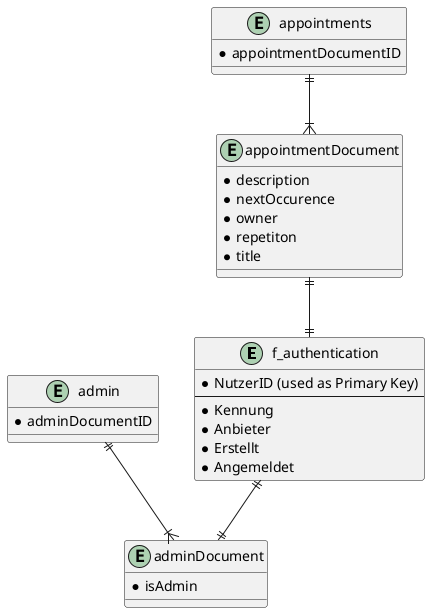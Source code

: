 @startuml Database 

entity f_authentication {
    * NutzerID (used as Primary Key)
    --
    * Kennung
    * Anbieter
    * Erstellt
    * Angemeldet
}

entity admin {
    * adminDocumentID
}

entity adminDocument{
    * isAdmin
}

entity appointments {
    * appointmentDocumentID
}

entity appointmentDocument {
    * description
    * nextOccurence
    * owner
    * repetiton
    * title
}


admin ||--|{ adminDocument
appointments ||--|{ appointmentDocument
appointmentDocument ||--|| f_authentication
f_authentication ||--|| adminDocument

@enduml